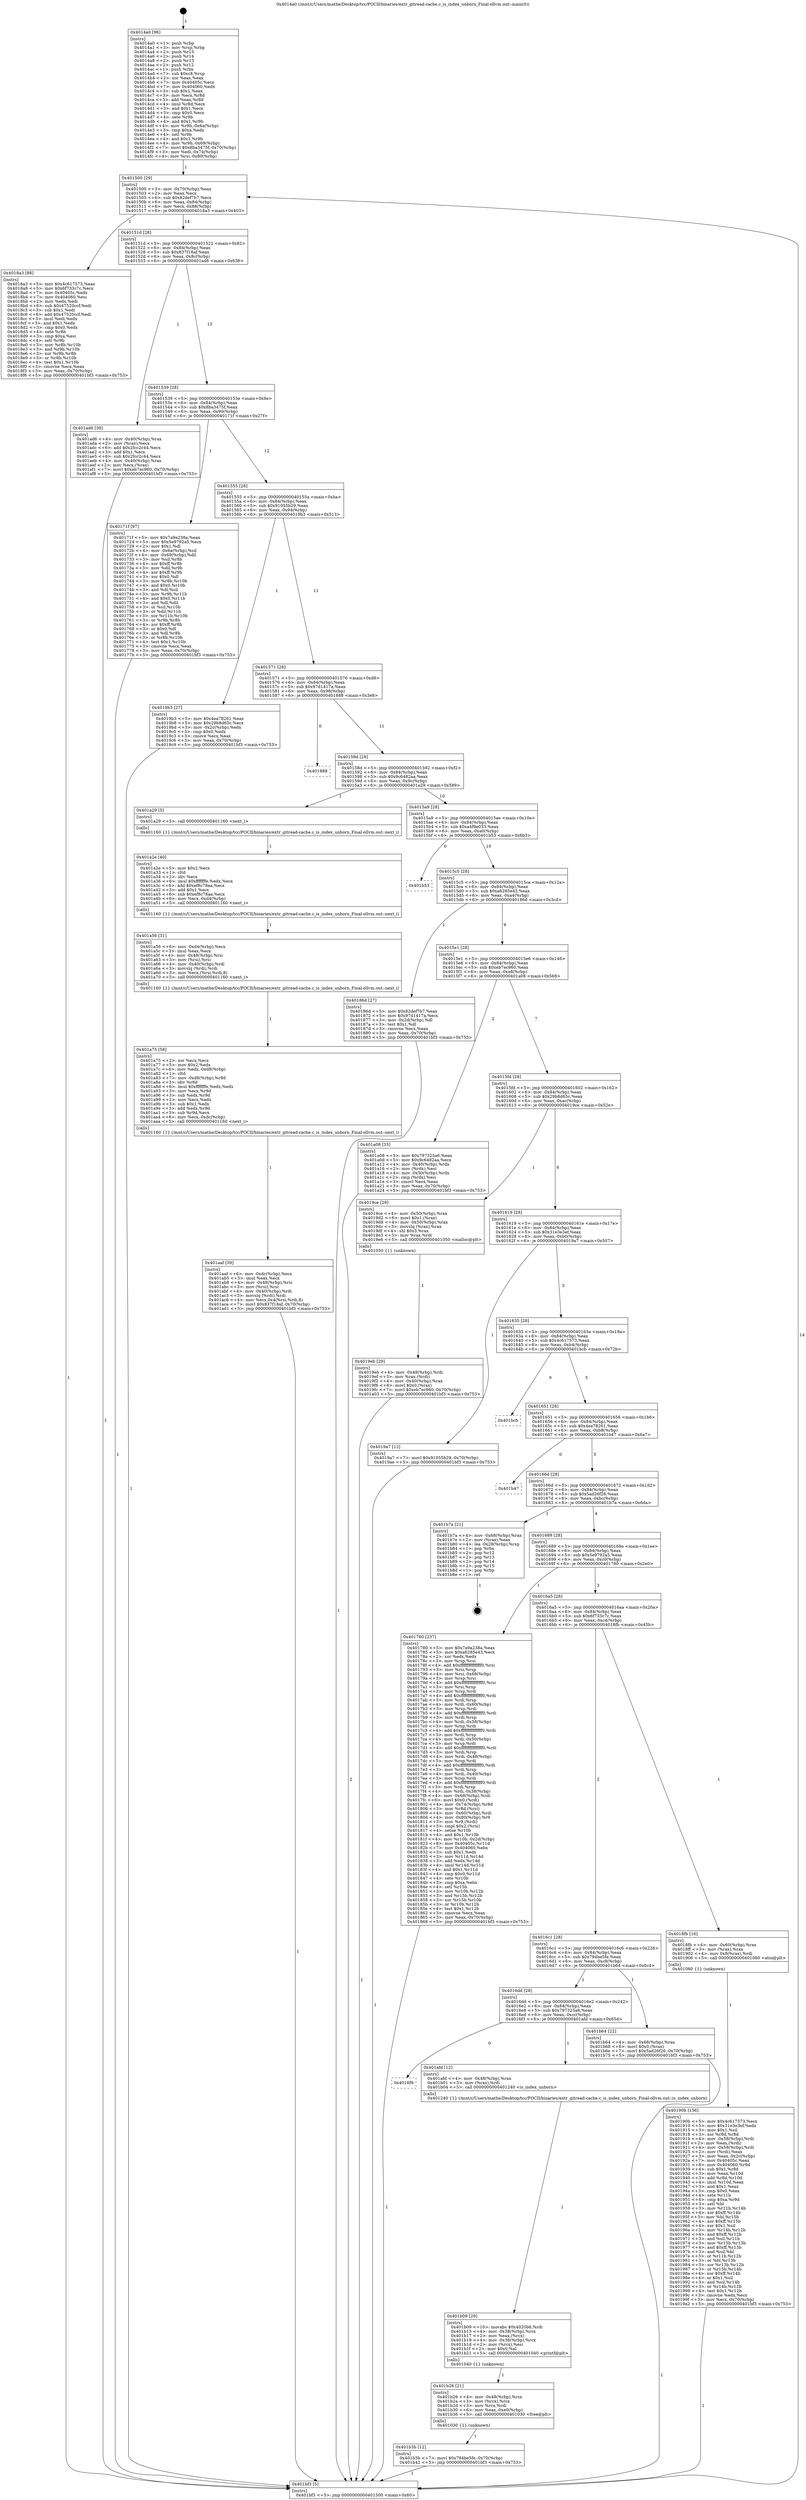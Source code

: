 digraph "0x4014a0" {
  label = "0x4014a0 (/mnt/c/Users/mathe/Desktop/tcc/POCII/binaries/extr_gitread-cache.c_is_index_unborn_Final-ollvm.out::main(0))"
  labelloc = "t"
  node[shape=record]

  Entry [label="",width=0.3,height=0.3,shape=circle,fillcolor=black,style=filled]
  "0x401500" [label="{
     0x401500 [29]\l
     | [instrs]\l
     &nbsp;&nbsp;0x401500 \<+3\>: mov -0x70(%rbp),%eax\l
     &nbsp;&nbsp;0x401503 \<+2\>: mov %eax,%ecx\l
     &nbsp;&nbsp;0x401505 \<+6\>: sub $0x82def7b7,%ecx\l
     &nbsp;&nbsp;0x40150b \<+6\>: mov %eax,-0x84(%rbp)\l
     &nbsp;&nbsp;0x401511 \<+6\>: mov %ecx,-0x88(%rbp)\l
     &nbsp;&nbsp;0x401517 \<+6\>: je 00000000004018a3 \<main+0x403\>\l
  }"]
  "0x4018a3" [label="{
     0x4018a3 [88]\l
     | [instrs]\l
     &nbsp;&nbsp;0x4018a3 \<+5\>: mov $0x4c617573,%eax\l
     &nbsp;&nbsp;0x4018a8 \<+5\>: mov $0x6f733c7c,%ecx\l
     &nbsp;&nbsp;0x4018ad \<+7\>: mov 0x40405c,%edx\l
     &nbsp;&nbsp;0x4018b4 \<+7\>: mov 0x404060,%esi\l
     &nbsp;&nbsp;0x4018bb \<+2\>: mov %edx,%edi\l
     &nbsp;&nbsp;0x4018bd \<+6\>: sub $0x47520ccf,%edi\l
     &nbsp;&nbsp;0x4018c3 \<+3\>: sub $0x1,%edi\l
     &nbsp;&nbsp;0x4018c6 \<+6\>: add $0x47520ccf,%edi\l
     &nbsp;&nbsp;0x4018cc \<+3\>: imul %edi,%edx\l
     &nbsp;&nbsp;0x4018cf \<+3\>: and $0x1,%edx\l
     &nbsp;&nbsp;0x4018d2 \<+3\>: cmp $0x0,%edx\l
     &nbsp;&nbsp;0x4018d5 \<+4\>: sete %r8b\l
     &nbsp;&nbsp;0x4018d9 \<+3\>: cmp $0xa,%esi\l
     &nbsp;&nbsp;0x4018dc \<+4\>: setl %r9b\l
     &nbsp;&nbsp;0x4018e0 \<+3\>: mov %r8b,%r10b\l
     &nbsp;&nbsp;0x4018e3 \<+3\>: and %r9b,%r10b\l
     &nbsp;&nbsp;0x4018e6 \<+3\>: xor %r9b,%r8b\l
     &nbsp;&nbsp;0x4018e9 \<+3\>: or %r8b,%r10b\l
     &nbsp;&nbsp;0x4018ec \<+4\>: test $0x1,%r10b\l
     &nbsp;&nbsp;0x4018f0 \<+3\>: cmovne %ecx,%eax\l
     &nbsp;&nbsp;0x4018f3 \<+3\>: mov %eax,-0x70(%rbp)\l
     &nbsp;&nbsp;0x4018f6 \<+5\>: jmp 0000000000401bf3 \<main+0x753\>\l
  }"]
  "0x40151d" [label="{
     0x40151d [28]\l
     | [instrs]\l
     &nbsp;&nbsp;0x40151d \<+5\>: jmp 0000000000401522 \<main+0x82\>\l
     &nbsp;&nbsp;0x401522 \<+6\>: mov -0x84(%rbp),%eax\l
     &nbsp;&nbsp;0x401528 \<+5\>: sub $0x837f18af,%eax\l
     &nbsp;&nbsp;0x40152d \<+6\>: mov %eax,-0x8c(%rbp)\l
     &nbsp;&nbsp;0x401533 \<+6\>: je 0000000000401ad6 \<main+0x636\>\l
  }"]
  Exit [label="",width=0.3,height=0.3,shape=circle,fillcolor=black,style=filled,peripheries=2]
  "0x401ad6" [label="{
     0x401ad6 [39]\l
     | [instrs]\l
     &nbsp;&nbsp;0x401ad6 \<+4\>: mov -0x40(%rbp),%rax\l
     &nbsp;&nbsp;0x401ada \<+2\>: mov (%rax),%ecx\l
     &nbsp;&nbsp;0x401adc \<+6\>: add $0x2fcc2c44,%ecx\l
     &nbsp;&nbsp;0x401ae2 \<+3\>: add $0x1,%ecx\l
     &nbsp;&nbsp;0x401ae5 \<+6\>: sub $0x2fcc2c44,%ecx\l
     &nbsp;&nbsp;0x401aeb \<+4\>: mov -0x40(%rbp),%rax\l
     &nbsp;&nbsp;0x401aef \<+2\>: mov %ecx,(%rax)\l
     &nbsp;&nbsp;0x401af1 \<+7\>: movl $0xeb7ec960,-0x70(%rbp)\l
     &nbsp;&nbsp;0x401af8 \<+5\>: jmp 0000000000401bf3 \<main+0x753\>\l
  }"]
  "0x401539" [label="{
     0x401539 [28]\l
     | [instrs]\l
     &nbsp;&nbsp;0x401539 \<+5\>: jmp 000000000040153e \<main+0x9e\>\l
     &nbsp;&nbsp;0x40153e \<+6\>: mov -0x84(%rbp),%eax\l
     &nbsp;&nbsp;0x401544 \<+5\>: sub $0x8ba3475f,%eax\l
     &nbsp;&nbsp;0x401549 \<+6\>: mov %eax,-0x90(%rbp)\l
     &nbsp;&nbsp;0x40154f \<+6\>: je 000000000040171f \<main+0x27f\>\l
  }"]
  "0x401b3b" [label="{
     0x401b3b [12]\l
     | [instrs]\l
     &nbsp;&nbsp;0x401b3b \<+7\>: movl $0x794be5fe,-0x70(%rbp)\l
     &nbsp;&nbsp;0x401b42 \<+5\>: jmp 0000000000401bf3 \<main+0x753\>\l
  }"]
  "0x40171f" [label="{
     0x40171f [97]\l
     | [instrs]\l
     &nbsp;&nbsp;0x40171f \<+5\>: mov $0x7a9a238a,%eax\l
     &nbsp;&nbsp;0x401724 \<+5\>: mov $0x5e9792a5,%ecx\l
     &nbsp;&nbsp;0x401729 \<+2\>: mov $0x1,%dl\l
     &nbsp;&nbsp;0x40172b \<+4\>: mov -0x6a(%rbp),%sil\l
     &nbsp;&nbsp;0x40172f \<+4\>: mov -0x69(%rbp),%dil\l
     &nbsp;&nbsp;0x401733 \<+3\>: mov %sil,%r8b\l
     &nbsp;&nbsp;0x401736 \<+4\>: xor $0xff,%r8b\l
     &nbsp;&nbsp;0x40173a \<+3\>: mov %dil,%r9b\l
     &nbsp;&nbsp;0x40173d \<+4\>: xor $0xff,%r9b\l
     &nbsp;&nbsp;0x401741 \<+3\>: xor $0x0,%dl\l
     &nbsp;&nbsp;0x401744 \<+3\>: mov %r8b,%r10b\l
     &nbsp;&nbsp;0x401747 \<+4\>: and $0x0,%r10b\l
     &nbsp;&nbsp;0x40174b \<+3\>: and %dl,%sil\l
     &nbsp;&nbsp;0x40174e \<+3\>: mov %r9b,%r11b\l
     &nbsp;&nbsp;0x401751 \<+4\>: and $0x0,%r11b\l
     &nbsp;&nbsp;0x401755 \<+3\>: and %dl,%dil\l
     &nbsp;&nbsp;0x401758 \<+3\>: or %sil,%r10b\l
     &nbsp;&nbsp;0x40175b \<+3\>: or %dil,%r11b\l
     &nbsp;&nbsp;0x40175e \<+3\>: xor %r11b,%r10b\l
     &nbsp;&nbsp;0x401761 \<+3\>: or %r9b,%r8b\l
     &nbsp;&nbsp;0x401764 \<+4\>: xor $0xff,%r8b\l
     &nbsp;&nbsp;0x401768 \<+3\>: or $0x0,%dl\l
     &nbsp;&nbsp;0x40176b \<+3\>: and %dl,%r8b\l
     &nbsp;&nbsp;0x40176e \<+3\>: or %r8b,%r10b\l
     &nbsp;&nbsp;0x401771 \<+4\>: test $0x1,%r10b\l
     &nbsp;&nbsp;0x401775 \<+3\>: cmovne %ecx,%eax\l
     &nbsp;&nbsp;0x401778 \<+3\>: mov %eax,-0x70(%rbp)\l
     &nbsp;&nbsp;0x40177b \<+5\>: jmp 0000000000401bf3 \<main+0x753\>\l
  }"]
  "0x401555" [label="{
     0x401555 [28]\l
     | [instrs]\l
     &nbsp;&nbsp;0x401555 \<+5\>: jmp 000000000040155a \<main+0xba\>\l
     &nbsp;&nbsp;0x40155a \<+6\>: mov -0x84(%rbp),%eax\l
     &nbsp;&nbsp;0x401560 \<+5\>: sub $0x91055b29,%eax\l
     &nbsp;&nbsp;0x401565 \<+6\>: mov %eax,-0x94(%rbp)\l
     &nbsp;&nbsp;0x40156b \<+6\>: je 00000000004019b3 \<main+0x513\>\l
  }"]
  "0x401bf3" [label="{
     0x401bf3 [5]\l
     | [instrs]\l
     &nbsp;&nbsp;0x401bf3 \<+5\>: jmp 0000000000401500 \<main+0x60\>\l
  }"]
  "0x4014a0" [label="{
     0x4014a0 [96]\l
     | [instrs]\l
     &nbsp;&nbsp;0x4014a0 \<+1\>: push %rbp\l
     &nbsp;&nbsp;0x4014a1 \<+3\>: mov %rsp,%rbp\l
     &nbsp;&nbsp;0x4014a4 \<+2\>: push %r15\l
     &nbsp;&nbsp;0x4014a6 \<+2\>: push %r14\l
     &nbsp;&nbsp;0x4014a8 \<+2\>: push %r13\l
     &nbsp;&nbsp;0x4014aa \<+2\>: push %r12\l
     &nbsp;&nbsp;0x4014ac \<+1\>: push %rbx\l
     &nbsp;&nbsp;0x4014ad \<+7\>: sub $0xc8,%rsp\l
     &nbsp;&nbsp;0x4014b4 \<+2\>: xor %eax,%eax\l
     &nbsp;&nbsp;0x4014b6 \<+7\>: mov 0x40405c,%ecx\l
     &nbsp;&nbsp;0x4014bd \<+7\>: mov 0x404060,%edx\l
     &nbsp;&nbsp;0x4014c4 \<+3\>: sub $0x1,%eax\l
     &nbsp;&nbsp;0x4014c7 \<+3\>: mov %ecx,%r8d\l
     &nbsp;&nbsp;0x4014ca \<+3\>: add %eax,%r8d\l
     &nbsp;&nbsp;0x4014cd \<+4\>: imul %r8d,%ecx\l
     &nbsp;&nbsp;0x4014d1 \<+3\>: and $0x1,%ecx\l
     &nbsp;&nbsp;0x4014d4 \<+3\>: cmp $0x0,%ecx\l
     &nbsp;&nbsp;0x4014d7 \<+4\>: sete %r9b\l
     &nbsp;&nbsp;0x4014db \<+4\>: and $0x1,%r9b\l
     &nbsp;&nbsp;0x4014df \<+4\>: mov %r9b,-0x6a(%rbp)\l
     &nbsp;&nbsp;0x4014e3 \<+3\>: cmp $0xa,%edx\l
     &nbsp;&nbsp;0x4014e6 \<+4\>: setl %r9b\l
     &nbsp;&nbsp;0x4014ea \<+4\>: and $0x1,%r9b\l
     &nbsp;&nbsp;0x4014ee \<+4\>: mov %r9b,-0x69(%rbp)\l
     &nbsp;&nbsp;0x4014f2 \<+7\>: movl $0x8ba3475f,-0x70(%rbp)\l
     &nbsp;&nbsp;0x4014f9 \<+3\>: mov %edi,-0x74(%rbp)\l
     &nbsp;&nbsp;0x4014fc \<+4\>: mov %rsi,-0x80(%rbp)\l
  }"]
  "0x401b26" [label="{
     0x401b26 [21]\l
     | [instrs]\l
     &nbsp;&nbsp;0x401b26 \<+4\>: mov -0x48(%rbp),%rcx\l
     &nbsp;&nbsp;0x401b2a \<+3\>: mov (%rcx),%rcx\l
     &nbsp;&nbsp;0x401b2d \<+3\>: mov %rcx,%rdi\l
     &nbsp;&nbsp;0x401b30 \<+6\>: mov %eax,-0xe0(%rbp)\l
     &nbsp;&nbsp;0x401b36 \<+5\>: call 0000000000401030 \<free@plt\>\l
     | [calls]\l
     &nbsp;&nbsp;0x401030 \{1\} (unknown)\l
  }"]
  "0x4019b3" [label="{
     0x4019b3 [27]\l
     | [instrs]\l
     &nbsp;&nbsp;0x4019b3 \<+5\>: mov $0x4ea78261,%eax\l
     &nbsp;&nbsp;0x4019b8 \<+5\>: mov $0x29b8d65c,%ecx\l
     &nbsp;&nbsp;0x4019bd \<+3\>: mov -0x2c(%rbp),%edx\l
     &nbsp;&nbsp;0x4019c0 \<+3\>: cmp $0x0,%edx\l
     &nbsp;&nbsp;0x4019c3 \<+3\>: cmove %ecx,%eax\l
     &nbsp;&nbsp;0x4019c6 \<+3\>: mov %eax,-0x70(%rbp)\l
     &nbsp;&nbsp;0x4019c9 \<+5\>: jmp 0000000000401bf3 \<main+0x753\>\l
  }"]
  "0x401571" [label="{
     0x401571 [28]\l
     | [instrs]\l
     &nbsp;&nbsp;0x401571 \<+5\>: jmp 0000000000401576 \<main+0xd6\>\l
     &nbsp;&nbsp;0x401576 \<+6\>: mov -0x84(%rbp),%eax\l
     &nbsp;&nbsp;0x40157c \<+5\>: sub $0x97d1417a,%eax\l
     &nbsp;&nbsp;0x401581 \<+6\>: mov %eax,-0x98(%rbp)\l
     &nbsp;&nbsp;0x401587 \<+6\>: je 0000000000401888 \<main+0x3e8\>\l
  }"]
  "0x401b09" [label="{
     0x401b09 [29]\l
     | [instrs]\l
     &nbsp;&nbsp;0x401b09 \<+10\>: movabs $0x4020b6,%rdi\l
     &nbsp;&nbsp;0x401b13 \<+4\>: mov -0x38(%rbp),%rcx\l
     &nbsp;&nbsp;0x401b17 \<+2\>: mov %eax,(%rcx)\l
     &nbsp;&nbsp;0x401b19 \<+4\>: mov -0x38(%rbp),%rcx\l
     &nbsp;&nbsp;0x401b1d \<+2\>: mov (%rcx),%esi\l
     &nbsp;&nbsp;0x401b1f \<+2\>: mov $0x0,%al\l
     &nbsp;&nbsp;0x401b21 \<+5\>: call 0000000000401040 \<printf@plt\>\l
     | [calls]\l
     &nbsp;&nbsp;0x401040 \{1\} (unknown)\l
  }"]
  "0x401888" [label="{
     0x401888\l
  }", style=dashed]
  "0x40158d" [label="{
     0x40158d [28]\l
     | [instrs]\l
     &nbsp;&nbsp;0x40158d \<+5\>: jmp 0000000000401592 \<main+0xf2\>\l
     &nbsp;&nbsp;0x401592 \<+6\>: mov -0x84(%rbp),%eax\l
     &nbsp;&nbsp;0x401598 \<+5\>: sub $0x9c6482aa,%eax\l
     &nbsp;&nbsp;0x40159d \<+6\>: mov %eax,-0x9c(%rbp)\l
     &nbsp;&nbsp;0x4015a3 \<+6\>: je 0000000000401a29 \<main+0x589\>\l
  }"]
  "0x4016f9" [label="{
     0x4016f9\l
  }", style=dashed]
  "0x401a29" [label="{
     0x401a29 [5]\l
     | [instrs]\l
     &nbsp;&nbsp;0x401a29 \<+5\>: call 0000000000401160 \<next_i\>\l
     | [calls]\l
     &nbsp;&nbsp;0x401160 \{1\} (/mnt/c/Users/mathe/Desktop/tcc/POCII/binaries/extr_gitread-cache.c_is_index_unborn_Final-ollvm.out::next_i)\l
  }"]
  "0x4015a9" [label="{
     0x4015a9 [28]\l
     | [instrs]\l
     &nbsp;&nbsp;0x4015a9 \<+5\>: jmp 00000000004015ae \<main+0x10e\>\l
     &nbsp;&nbsp;0x4015ae \<+6\>: mov -0x84(%rbp),%eax\l
     &nbsp;&nbsp;0x4015b4 \<+5\>: sub $0xa4f9e033,%eax\l
     &nbsp;&nbsp;0x4015b9 \<+6\>: mov %eax,-0xa0(%rbp)\l
     &nbsp;&nbsp;0x4015bf \<+6\>: je 0000000000401b53 \<main+0x6b3\>\l
  }"]
  "0x401afd" [label="{
     0x401afd [12]\l
     | [instrs]\l
     &nbsp;&nbsp;0x401afd \<+4\>: mov -0x48(%rbp),%rax\l
     &nbsp;&nbsp;0x401b01 \<+3\>: mov (%rax),%rdi\l
     &nbsp;&nbsp;0x401b04 \<+5\>: call 0000000000401240 \<is_index_unborn\>\l
     | [calls]\l
     &nbsp;&nbsp;0x401240 \{1\} (/mnt/c/Users/mathe/Desktop/tcc/POCII/binaries/extr_gitread-cache.c_is_index_unborn_Final-ollvm.out::is_index_unborn)\l
  }"]
  "0x401b53" [label="{
     0x401b53\l
  }", style=dashed]
  "0x4015c5" [label="{
     0x4015c5 [28]\l
     | [instrs]\l
     &nbsp;&nbsp;0x4015c5 \<+5\>: jmp 00000000004015ca \<main+0x12a\>\l
     &nbsp;&nbsp;0x4015ca \<+6\>: mov -0x84(%rbp),%eax\l
     &nbsp;&nbsp;0x4015d0 \<+5\>: sub $0xa6285e43,%eax\l
     &nbsp;&nbsp;0x4015d5 \<+6\>: mov %eax,-0xa4(%rbp)\l
     &nbsp;&nbsp;0x4015db \<+6\>: je 000000000040186d \<main+0x3cd\>\l
  }"]
  "0x4016dd" [label="{
     0x4016dd [28]\l
     | [instrs]\l
     &nbsp;&nbsp;0x4016dd \<+5\>: jmp 00000000004016e2 \<main+0x242\>\l
     &nbsp;&nbsp;0x4016e2 \<+6\>: mov -0x84(%rbp),%eax\l
     &nbsp;&nbsp;0x4016e8 \<+5\>: sub $0x797325a6,%eax\l
     &nbsp;&nbsp;0x4016ed \<+6\>: mov %eax,-0xcc(%rbp)\l
     &nbsp;&nbsp;0x4016f3 \<+6\>: je 0000000000401afd \<main+0x65d\>\l
  }"]
  "0x40186d" [label="{
     0x40186d [27]\l
     | [instrs]\l
     &nbsp;&nbsp;0x40186d \<+5\>: mov $0x82def7b7,%eax\l
     &nbsp;&nbsp;0x401872 \<+5\>: mov $0x97d1417a,%ecx\l
     &nbsp;&nbsp;0x401877 \<+3\>: mov -0x2d(%rbp),%dl\l
     &nbsp;&nbsp;0x40187a \<+3\>: test $0x1,%dl\l
     &nbsp;&nbsp;0x40187d \<+3\>: cmovne %ecx,%eax\l
     &nbsp;&nbsp;0x401880 \<+3\>: mov %eax,-0x70(%rbp)\l
     &nbsp;&nbsp;0x401883 \<+5\>: jmp 0000000000401bf3 \<main+0x753\>\l
  }"]
  "0x4015e1" [label="{
     0x4015e1 [28]\l
     | [instrs]\l
     &nbsp;&nbsp;0x4015e1 \<+5\>: jmp 00000000004015e6 \<main+0x146\>\l
     &nbsp;&nbsp;0x4015e6 \<+6\>: mov -0x84(%rbp),%eax\l
     &nbsp;&nbsp;0x4015ec \<+5\>: sub $0xeb7ec960,%eax\l
     &nbsp;&nbsp;0x4015f1 \<+6\>: mov %eax,-0xa8(%rbp)\l
     &nbsp;&nbsp;0x4015f7 \<+6\>: je 0000000000401a08 \<main+0x568\>\l
  }"]
  "0x401b64" [label="{
     0x401b64 [22]\l
     | [instrs]\l
     &nbsp;&nbsp;0x401b64 \<+4\>: mov -0x68(%rbp),%rax\l
     &nbsp;&nbsp;0x401b68 \<+6\>: movl $0x0,(%rax)\l
     &nbsp;&nbsp;0x401b6e \<+7\>: movl $0x5ad26f26,-0x70(%rbp)\l
     &nbsp;&nbsp;0x401b75 \<+5\>: jmp 0000000000401bf3 \<main+0x753\>\l
  }"]
  "0x401a08" [label="{
     0x401a08 [33]\l
     | [instrs]\l
     &nbsp;&nbsp;0x401a08 \<+5\>: mov $0x797325a6,%eax\l
     &nbsp;&nbsp;0x401a0d \<+5\>: mov $0x9c6482aa,%ecx\l
     &nbsp;&nbsp;0x401a12 \<+4\>: mov -0x40(%rbp),%rdx\l
     &nbsp;&nbsp;0x401a16 \<+2\>: mov (%rdx),%esi\l
     &nbsp;&nbsp;0x401a18 \<+4\>: mov -0x50(%rbp),%rdx\l
     &nbsp;&nbsp;0x401a1c \<+2\>: cmp (%rdx),%esi\l
     &nbsp;&nbsp;0x401a1e \<+3\>: cmovl %ecx,%eax\l
     &nbsp;&nbsp;0x401a21 \<+3\>: mov %eax,-0x70(%rbp)\l
     &nbsp;&nbsp;0x401a24 \<+5\>: jmp 0000000000401bf3 \<main+0x753\>\l
  }"]
  "0x4015fd" [label="{
     0x4015fd [28]\l
     | [instrs]\l
     &nbsp;&nbsp;0x4015fd \<+5\>: jmp 0000000000401602 \<main+0x162\>\l
     &nbsp;&nbsp;0x401602 \<+6\>: mov -0x84(%rbp),%eax\l
     &nbsp;&nbsp;0x401608 \<+5\>: sub $0x29b8d65c,%eax\l
     &nbsp;&nbsp;0x40160d \<+6\>: mov %eax,-0xac(%rbp)\l
     &nbsp;&nbsp;0x401613 \<+6\>: je 00000000004019ce \<main+0x52e\>\l
  }"]
  "0x401aaf" [label="{
     0x401aaf [39]\l
     | [instrs]\l
     &nbsp;&nbsp;0x401aaf \<+6\>: mov -0xdc(%rbp),%ecx\l
     &nbsp;&nbsp;0x401ab5 \<+3\>: imul %eax,%ecx\l
     &nbsp;&nbsp;0x401ab8 \<+4\>: mov -0x48(%rbp),%rsi\l
     &nbsp;&nbsp;0x401abc \<+3\>: mov (%rsi),%rsi\l
     &nbsp;&nbsp;0x401abf \<+4\>: mov -0x40(%rbp),%rdi\l
     &nbsp;&nbsp;0x401ac3 \<+3\>: movslq (%rdi),%rdi\l
     &nbsp;&nbsp;0x401ac6 \<+4\>: mov %ecx,0x4(%rsi,%rdi,8)\l
     &nbsp;&nbsp;0x401aca \<+7\>: movl $0x837f18af,-0x70(%rbp)\l
     &nbsp;&nbsp;0x401ad1 \<+5\>: jmp 0000000000401bf3 \<main+0x753\>\l
  }"]
  "0x4019ce" [label="{
     0x4019ce [29]\l
     | [instrs]\l
     &nbsp;&nbsp;0x4019ce \<+4\>: mov -0x50(%rbp),%rax\l
     &nbsp;&nbsp;0x4019d2 \<+6\>: movl $0x1,(%rax)\l
     &nbsp;&nbsp;0x4019d8 \<+4\>: mov -0x50(%rbp),%rax\l
     &nbsp;&nbsp;0x4019dc \<+3\>: movslq (%rax),%rax\l
     &nbsp;&nbsp;0x4019df \<+4\>: shl $0x3,%rax\l
     &nbsp;&nbsp;0x4019e3 \<+3\>: mov %rax,%rdi\l
     &nbsp;&nbsp;0x4019e6 \<+5\>: call 0000000000401050 \<malloc@plt\>\l
     | [calls]\l
     &nbsp;&nbsp;0x401050 \{1\} (unknown)\l
  }"]
  "0x401619" [label="{
     0x401619 [28]\l
     | [instrs]\l
     &nbsp;&nbsp;0x401619 \<+5\>: jmp 000000000040161e \<main+0x17e\>\l
     &nbsp;&nbsp;0x40161e \<+6\>: mov -0x84(%rbp),%eax\l
     &nbsp;&nbsp;0x401624 \<+5\>: sub $0x31e3e3ef,%eax\l
     &nbsp;&nbsp;0x401629 \<+6\>: mov %eax,-0xb0(%rbp)\l
     &nbsp;&nbsp;0x40162f \<+6\>: je 00000000004019a7 \<main+0x507\>\l
  }"]
  "0x401a75" [label="{
     0x401a75 [58]\l
     | [instrs]\l
     &nbsp;&nbsp;0x401a75 \<+2\>: xor %ecx,%ecx\l
     &nbsp;&nbsp;0x401a77 \<+5\>: mov $0x2,%edx\l
     &nbsp;&nbsp;0x401a7c \<+6\>: mov %edx,-0xd8(%rbp)\l
     &nbsp;&nbsp;0x401a82 \<+1\>: cltd\l
     &nbsp;&nbsp;0x401a83 \<+7\>: mov -0xd8(%rbp),%r8d\l
     &nbsp;&nbsp;0x401a8a \<+3\>: idiv %r8d\l
     &nbsp;&nbsp;0x401a8d \<+6\>: imul $0xfffffffe,%edx,%edx\l
     &nbsp;&nbsp;0x401a93 \<+3\>: mov %ecx,%r9d\l
     &nbsp;&nbsp;0x401a96 \<+3\>: sub %edx,%r9d\l
     &nbsp;&nbsp;0x401a99 \<+2\>: mov %ecx,%edx\l
     &nbsp;&nbsp;0x401a9b \<+3\>: sub $0x1,%edx\l
     &nbsp;&nbsp;0x401a9e \<+3\>: add %edx,%r9d\l
     &nbsp;&nbsp;0x401aa1 \<+3\>: sub %r9d,%ecx\l
     &nbsp;&nbsp;0x401aa4 \<+6\>: mov %ecx,-0xdc(%rbp)\l
     &nbsp;&nbsp;0x401aaa \<+5\>: call 0000000000401160 \<next_i\>\l
     | [calls]\l
     &nbsp;&nbsp;0x401160 \{1\} (/mnt/c/Users/mathe/Desktop/tcc/POCII/binaries/extr_gitread-cache.c_is_index_unborn_Final-ollvm.out::next_i)\l
  }"]
  "0x4019a7" [label="{
     0x4019a7 [12]\l
     | [instrs]\l
     &nbsp;&nbsp;0x4019a7 \<+7\>: movl $0x91055b29,-0x70(%rbp)\l
     &nbsp;&nbsp;0x4019ae \<+5\>: jmp 0000000000401bf3 \<main+0x753\>\l
  }"]
  "0x401635" [label="{
     0x401635 [28]\l
     | [instrs]\l
     &nbsp;&nbsp;0x401635 \<+5\>: jmp 000000000040163a \<main+0x19a\>\l
     &nbsp;&nbsp;0x40163a \<+6\>: mov -0x84(%rbp),%eax\l
     &nbsp;&nbsp;0x401640 \<+5\>: sub $0x4c617573,%eax\l
     &nbsp;&nbsp;0x401645 \<+6\>: mov %eax,-0xb4(%rbp)\l
     &nbsp;&nbsp;0x40164b \<+6\>: je 0000000000401bcb \<main+0x72b\>\l
  }"]
  "0x401a56" [label="{
     0x401a56 [31]\l
     | [instrs]\l
     &nbsp;&nbsp;0x401a56 \<+6\>: mov -0xd4(%rbp),%ecx\l
     &nbsp;&nbsp;0x401a5c \<+3\>: imul %eax,%ecx\l
     &nbsp;&nbsp;0x401a5f \<+4\>: mov -0x48(%rbp),%rsi\l
     &nbsp;&nbsp;0x401a63 \<+3\>: mov (%rsi),%rsi\l
     &nbsp;&nbsp;0x401a66 \<+4\>: mov -0x40(%rbp),%rdi\l
     &nbsp;&nbsp;0x401a6a \<+3\>: movslq (%rdi),%rdi\l
     &nbsp;&nbsp;0x401a6d \<+3\>: mov %ecx,(%rsi,%rdi,8)\l
     &nbsp;&nbsp;0x401a70 \<+5\>: call 0000000000401160 \<next_i\>\l
     | [calls]\l
     &nbsp;&nbsp;0x401160 \{1\} (/mnt/c/Users/mathe/Desktop/tcc/POCII/binaries/extr_gitread-cache.c_is_index_unborn_Final-ollvm.out::next_i)\l
  }"]
  "0x401bcb" [label="{
     0x401bcb\l
  }", style=dashed]
  "0x401651" [label="{
     0x401651 [28]\l
     | [instrs]\l
     &nbsp;&nbsp;0x401651 \<+5\>: jmp 0000000000401656 \<main+0x1b6\>\l
     &nbsp;&nbsp;0x401656 \<+6\>: mov -0x84(%rbp),%eax\l
     &nbsp;&nbsp;0x40165c \<+5\>: sub $0x4ea78261,%eax\l
     &nbsp;&nbsp;0x401661 \<+6\>: mov %eax,-0xb8(%rbp)\l
     &nbsp;&nbsp;0x401667 \<+6\>: je 0000000000401b47 \<main+0x6a7\>\l
  }"]
  "0x401a2e" [label="{
     0x401a2e [40]\l
     | [instrs]\l
     &nbsp;&nbsp;0x401a2e \<+5\>: mov $0x2,%ecx\l
     &nbsp;&nbsp;0x401a33 \<+1\>: cltd\l
     &nbsp;&nbsp;0x401a34 \<+2\>: idiv %ecx\l
     &nbsp;&nbsp;0x401a36 \<+6\>: imul $0xfffffffe,%edx,%ecx\l
     &nbsp;&nbsp;0x401a3c \<+6\>: add $0xef8c78aa,%ecx\l
     &nbsp;&nbsp;0x401a42 \<+3\>: add $0x1,%ecx\l
     &nbsp;&nbsp;0x401a45 \<+6\>: sub $0xef8c78aa,%ecx\l
     &nbsp;&nbsp;0x401a4b \<+6\>: mov %ecx,-0xd4(%rbp)\l
     &nbsp;&nbsp;0x401a51 \<+5\>: call 0000000000401160 \<next_i\>\l
     | [calls]\l
     &nbsp;&nbsp;0x401160 \{1\} (/mnt/c/Users/mathe/Desktop/tcc/POCII/binaries/extr_gitread-cache.c_is_index_unborn_Final-ollvm.out::next_i)\l
  }"]
  "0x401b47" [label="{
     0x401b47\l
  }", style=dashed]
  "0x40166d" [label="{
     0x40166d [28]\l
     | [instrs]\l
     &nbsp;&nbsp;0x40166d \<+5\>: jmp 0000000000401672 \<main+0x1d2\>\l
     &nbsp;&nbsp;0x401672 \<+6\>: mov -0x84(%rbp),%eax\l
     &nbsp;&nbsp;0x401678 \<+5\>: sub $0x5ad26f26,%eax\l
     &nbsp;&nbsp;0x40167d \<+6\>: mov %eax,-0xbc(%rbp)\l
     &nbsp;&nbsp;0x401683 \<+6\>: je 0000000000401b7a \<main+0x6da\>\l
  }"]
  "0x4019eb" [label="{
     0x4019eb [29]\l
     | [instrs]\l
     &nbsp;&nbsp;0x4019eb \<+4\>: mov -0x48(%rbp),%rdi\l
     &nbsp;&nbsp;0x4019ef \<+3\>: mov %rax,(%rdi)\l
     &nbsp;&nbsp;0x4019f2 \<+4\>: mov -0x40(%rbp),%rax\l
     &nbsp;&nbsp;0x4019f6 \<+6\>: movl $0x0,(%rax)\l
     &nbsp;&nbsp;0x4019fc \<+7\>: movl $0xeb7ec960,-0x70(%rbp)\l
     &nbsp;&nbsp;0x401a03 \<+5\>: jmp 0000000000401bf3 \<main+0x753\>\l
  }"]
  "0x401b7a" [label="{
     0x401b7a [21]\l
     | [instrs]\l
     &nbsp;&nbsp;0x401b7a \<+4\>: mov -0x68(%rbp),%rax\l
     &nbsp;&nbsp;0x401b7e \<+2\>: mov (%rax),%eax\l
     &nbsp;&nbsp;0x401b80 \<+4\>: lea -0x28(%rbp),%rsp\l
     &nbsp;&nbsp;0x401b84 \<+1\>: pop %rbx\l
     &nbsp;&nbsp;0x401b85 \<+2\>: pop %r12\l
     &nbsp;&nbsp;0x401b87 \<+2\>: pop %r13\l
     &nbsp;&nbsp;0x401b89 \<+2\>: pop %r14\l
     &nbsp;&nbsp;0x401b8b \<+2\>: pop %r15\l
     &nbsp;&nbsp;0x401b8d \<+1\>: pop %rbp\l
     &nbsp;&nbsp;0x401b8e \<+1\>: ret\l
  }"]
  "0x401689" [label="{
     0x401689 [28]\l
     | [instrs]\l
     &nbsp;&nbsp;0x401689 \<+5\>: jmp 000000000040168e \<main+0x1ee\>\l
     &nbsp;&nbsp;0x40168e \<+6\>: mov -0x84(%rbp),%eax\l
     &nbsp;&nbsp;0x401694 \<+5\>: sub $0x5e9792a5,%eax\l
     &nbsp;&nbsp;0x401699 \<+6\>: mov %eax,-0xc0(%rbp)\l
     &nbsp;&nbsp;0x40169f \<+6\>: je 0000000000401780 \<main+0x2e0\>\l
  }"]
  "0x40190b" [label="{
     0x40190b [156]\l
     | [instrs]\l
     &nbsp;&nbsp;0x40190b \<+5\>: mov $0x4c617573,%ecx\l
     &nbsp;&nbsp;0x401910 \<+5\>: mov $0x31e3e3ef,%edx\l
     &nbsp;&nbsp;0x401915 \<+3\>: mov $0x1,%sil\l
     &nbsp;&nbsp;0x401918 \<+3\>: xor %r8d,%r8d\l
     &nbsp;&nbsp;0x40191b \<+4\>: mov -0x58(%rbp),%rdi\l
     &nbsp;&nbsp;0x40191f \<+2\>: mov %eax,(%rdi)\l
     &nbsp;&nbsp;0x401921 \<+4\>: mov -0x58(%rbp),%rdi\l
     &nbsp;&nbsp;0x401925 \<+2\>: mov (%rdi),%eax\l
     &nbsp;&nbsp;0x401927 \<+3\>: mov %eax,-0x2c(%rbp)\l
     &nbsp;&nbsp;0x40192a \<+7\>: mov 0x40405c,%eax\l
     &nbsp;&nbsp;0x401931 \<+8\>: mov 0x404060,%r9d\l
     &nbsp;&nbsp;0x401939 \<+4\>: sub $0x1,%r8d\l
     &nbsp;&nbsp;0x40193d \<+3\>: mov %eax,%r10d\l
     &nbsp;&nbsp;0x401940 \<+3\>: add %r8d,%r10d\l
     &nbsp;&nbsp;0x401943 \<+4\>: imul %r10d,%eax\l
     &nbsp;&nbsp;0x401947 \<+3\>: and $0x1,%eax\l
     &nbsp;&nbsp;0x40194a \<+3\>: cmp $0x0,%eax\l
     &nbsp;&nbsp;0x40194d \<+4\>: sete %r11b\l
     &nbsp;&nbsp;0x401951 \<+4\>: cmp $0xa,%r9d\l
     &nbsp;&nbsp;0x401955 \<+3\>: setl %bl\l
     &nbsp;&nbsp;0x401958 \<+3\>: mov %r11b,%r14b\l
     &nbsp;&nbsp;0x40195b \<+4\>: xor $0xff,%r14b\l
     &nbsp;&nbsp;0x40195f \<+3\>: mov %bl,%r15b\l
     &nbsp;&nbsp;0x401962 \<+4\>: xor $0xff,%r15b\l
     &nbsp;&nbsp;0x401966 \<+4\>: xor $0x1,%sil\l
     &nbsp;&nbsp;0x40196a \<+3\>: mov %r14b,%r12b\l
     &nbsp;&nbsp;0x40196d \<+4\>: and $0xff,%r12b\l
     &nbsp;&nbsp;0x401971 \<+3\>: and %sil,%r11b\l
     &nbsp;&nbsp;0x401974 \<+3\>: mov %r15b,%r13b\l
     &nbsp;&nbsp;0x401977 \<+4\>: and $0xff,%r13b\l
     &nbsp;&nbsp;0x40197b \<+3\>: and %sil,%bl\l
     &nbsp;&nbsp;0x40197e \<+3\>: or %r11b,%r12b\l
     &nbsp;&nbsp;0x401981 \<+3\>: or %bl,%r13b\l
     &nbsp;&nbsp;0x401984 \<+3\>: xor %r13b,%r12b\l
     &nbsp;&nbsp;0x401987 \<+3\>: or %r15b,%r14b\l
     &nbsp;&nbsp;0x40198a \<+4\>: xor $0xff,%r14b\l
     &nbsp;&nbsp;0x40198e \<+4\>: or $0x1,%sil\l
     &nbsp;&nbsp;0x401992 \<+3\>: and %sil,%r14b\l
     &nbsp;&nbsp;0x401995 \<+3\>: or %r14b,%r12b\l
     &nbsp;&nbsp;0x401998 \<+4\>: test $0x1,%r12b\l
     &nbsp;&nbsp;0x40199c \<+3\>: cmovne %edx,%ecx\l
     &nbsp;&nbsp;0x40199f \<+3\>: mov %ecx,-0x70(%rbp)\l
     &nbsp;&nbsp;0x4019a2 \<+5\>: jmp 0000000000401bf3 \<main+0x753\>\l
  }"]
  "0x401780" [label="{
     0x401780 [237]\l
     | [instrs]\l
     &nbsp;&nbsp;0x401780 \<+5\>: mov $0x7a9a238a,%eax\l
     &nbsp;&nbsp;0x401785 \<+5\>: mov $0xa6285e43,%ecx\l
     &nbsp;&nbsp;0x40178a \<+2\>: xor %edx,%edx\l
     &nbsp;&nbsp;0x40178c \<+3\>: mov %rsp,%rsi\l
     &nbsp;&nbsp;0x40178f \<+4\>: add $0xfffffffffffffff0,%rsi\l
     &nbsp;&nbsp;0x401793 \<+3\>: mov %rsi,%rsp\l
     &nbsp;&nbsp;0x401796 \<+4\>: mov %rsi,-0x68(%rbp)\l
     &nbsp;&nbsp;0x40179a \<+3\>: mov %rsp,%rsi\l
     &nbsp;&nbsp;0x40179d \<+4\>: add $0xfffffffffffffff0,%rsi\l
     &nbsp;&nbsp;0x4017a1 \<+3\>: mov %rsi,%rsp\l
     &nbsp;&nbsp;0x4017a4 \<+3\>: mov %rsp,%rdi\l
     &nbsp;&nbsp;0x4017a7 \<+4\>: add $0xfffffffffffffff0,%rdi\l
     &nbsp;&nbsp;0x4017ab \<+3\>: mov %rdi,%rsp\l
     &nbsp;&nbsp;0x4017ae \<+4\>: mov %rdi,-0x60(%rbp)\l
     &nbsp;&nbsp;0x4017b2 \<+3\>: mov %rsp,%rdi\l
     &nbsp;&nbsp;0x4017b5 \<+4\>: add $0xfffffffffffffff0,%rdi\l
     &nbsp;&nbsp;0x4017b9 \<+3\>: mov %rdi,%rsp\l
     &nbsp;&nbsp;0x4017bc \<+4\>: mov %rdi,-0x58(%rbp)\l
     &nbsp;&nbsp;0x4017c0 \<+3\>: mov %rsp,%rdi\l
     &nbsp;&nbsp;0x4017c3 \<+4\>: add $0xfffffffffffffff0,%rdi\l
     &nbsp;&nbsp;0x4017c7 \<+3\>: mov %rdi,%rsp\l
     &nbsp;&nbsp;0x4017ca \<+4\>: mov %rdi,-0x50(%rbp)\l
     &nbsp;&nbsp;0x4017ce \<+3\>: mov %rsp,%rdi\l
     &nbsp;&nbsp;0x4017d1 \<+4\>: add $0xfffffffffffffff0,%rdi\l
     &nbsp;&nbsp;0x4017d5 \<+3\>: mov %rdi,%rsp\l
     &nbsp;&nbsp;0x4017d8 \<+4\>: mov %rdi,-0x48(%rbp)\l
     &nbsp;&nbsp;0x4017dc \<+3\>: mov %rsp,%rdi\l
     &nbsp;&nbsp;0x4017df \<+4\>: add $0xfffffffffffffff0,%rdi\l
     &nbsp;&nbsp;0x4017e3 \<+3\>: mov %rdi,%rsp\l
     &nbsp;&nbsp;0x4017e6 \<+4\>: mov %rdi,-0x40(%rbp)\l
     &nbsp;&nbsp;0x4017ea \<+3\>: mov %rsp,%rdi\l
     &nbsp;&nbsp;0x4017ed \<+4\>: add $0xfffffffffffffff0,%rdi\l
     &nbsp;&nbsp;0x4017f1 \<+3\>: mov %rdi,%rsp\l
     &nbsp;&nbsp;0x4017f4 \<+4\>: mov %rdi,-0x38(%rbp)\l
     &nbsp;&nbsp;0x4017f8 \<+4\>: mov -0x68(%rbp),%rdi\l
     &nbsp;&nbsp;0x4017fc \<+6\>: movl $0x0,(%rdi)\l
     &nbsp;&nbsp;0x401802 \<+4\>: mov -0x74(%rbp),%r8d\l
     &nbsp;&nbsp;0x401806 \<+3\>: mov %r8d,(%rsi)\l
     &nbsp;&nbsp;0x401809 \<+4\>: mov -0x60(%rbp),%rdi\l
     &nbsp;&nbsp;0x40180d \<+4\>: mov -0x80(%rbp),%r9\l
     &nbsp;&nbsp;0x401811 \<+3\>: mov %r9,(%rdi)\l
     &nbsp;&nbsp;0x401814 \<+3\>: cmpl $0x2,(%rsi)\l
     &nbsp;&nbsp;0x401817 \<+4\>: setne %r10b\l
     &nbsp;&nbsp;0x40181b \<+4\>: and $0x1,%r10b\l
     &nbsp;&nbsp;0x40181f \<+4\>: mov %r10b,-0x2d(%rbp)\l
     &nbsp;&nbsp;0x401823 \<+8\>: mov 0x40405c,%r11d\l
     &nbsp;&nbsp;0x40182b \<+7\>: mov 0x404060,%ebx\l
     &nbsp;&nbsp;0x401832 \<+3\>: sub $0x1,%edx\l
     &nbsp;&nbsp;0x401835 \<+3\>: mov %r11d,%r14d\l
     &nbsp;&nbsp;0x401838 \<+3\>: add %edx,%r14d\l
     &nbsp;&nbsp;0x40183b \<+4\>: imul %r14d,%r11d\l
     &nbsp;&nbsp;0x40183f \<+4\>: and $0x1,%r11d\l
     &nbsp;&nbsp;0x401843 \<+4\>: cmp $0x0,%r11d\l
     &nbsp;&nbsp;0x401847 \<+4\>: sete %r10b\l
     &nbsp;&nbsp;0x40184b \<+3\>: cmp $0xa,%ebx\l
     &nbsp;&nbsp;0x40184e \<+4\>: setl %r15b\l
     &nbsp;&nbsp;0x401852 \<+3\>: mov %r10b,%r12b\l
     &nbsp;&nbsp;0x401855 \<+3\>: and %r15b,%r12b\l
     &nbsp;&nbsp;0x401858 \<+3\>: xor %r15b,%r10b\l
     &nbsp;&nbsp;0x40185b \<+3\>: or %r10b,%r12b\l
     &nbsp;&nbsp;0x40185e \<+4\>: test $0x1,%r12b\l
     &nbsp;&nbsp;0x401862 \<+3\>: cmovne %ecx,%eax\l
     &nbsp;&nbsp;0x401865 \<+3\>: mov %eax,-0x70(%rbp)\l
     &nbsp;&nbsp;0x401868 \<+5\>: jmp 0000000000401bf3 \<main+0x753\>\l
  }"]
  "0x4016a5" [label="{
     0x4016a5 [28]\l
     | [instrs]\l
     &nbsp;&nbsp;0x4016a5 \<+5\>: jmp 00000000004016aa \<main+0x20a\>\l
     &nbsp;&nbsp;0x4016aa \<+6\>: mov -0x84(%rbp),%eax\l
     &nbsp;&nbsp;0x4016b0 \<+5\>: sub $0x6f733c7c,%eax\l
     &nbsp;&nbsp;0x4016b5 \<+6\>: mov %eax,-0xc4(%rbp)\l
     &nbsp;&nbsp;0x4016bb \<+6\>: je 00000000004018fb \<main+0x45b\>\l
  }"]
  "0x4016c1" [label="{
     0x4016c1 [28]\l
     | [instrs]\l
     &nbsp;&nbsp;0x4016c1 \<+5\>: jmp 00000000004016c6 \<main+0x226\>\l
     &nbsp;&nbsp;0x4016c6 \<+6\>: mov -0x84(%rbp),%eax\l
     &nbsp;&nbsp;0x4016cc \<+5\>: sub $0x794be5fe,%eax\l
     &nbsp;&nbsp;0x4016d1 \<+6\>: mov %eax,-0xc8(%rbp)\l
     &nbsp;&nbsp;0x4016d7 \<+6\>: je 0000000000401b64 \<main+0x6c4\>\l
  }"]
  "0x4018fb" [label="{
     0x4018fb [16]\l
     | [instrs]\l
     &nbsp;&nbsp;0x4018fb \<+4\>: mov -0x60(%rbp),%rax\l
     &nbsp;&nbsp;0x4018ff \<+3\>: mov (%rax),%rax\l
     &nbsp;&nbsp;0x401902 \<+4\>: mov 0x8(%rax),%rdi\l
     &nbsp;&nbsp;0x401906 \<+5\>: call 0000000000401060 \<atoi@plt\>\l
     | [calls]\l
     &nbsp;&nbsp;0x401060 \{1\} (unknown)\l
  }"]
  Entry -> "0x4014a0" [label=" 1"]
  "0x401500" -> "0x4018a3" [label=" 1"]
  "0x401500" -> "0x40151d" [label=" 14"]
  "0x401b7a" -> Exit [label=" 1"]
  "0x40151d" -> "0x401ad6" [label=" 1"]
  "0x40151d" -> "0x401539" [label=" 13"]
  "0x401b64" -> "0x401bf3" [label=" 1"]
  "0x401539" -> "0x40171f" [label=" 1"]
  "0x401539" -> "0x401555" [label=" 12"]
  "0x40171f" -> "0x401bf3" [label=" 1"]
  "0x4014a0" -> "0x401500" [label=" 1"]
  "0x401bf3" -> "0x401500" [label=" 14"]
  "0x401b3b" -> "0x401bf3" [label=" 1"]
  "0x401555" -> "0x4019b3" [label=" 1"]
  "0x401555" -> "0x401571" [label=" 11"]
  "0x401b26" -> "0x401b3b" [label=" 1"]
  "0x401571" -> "0x401888" [label=" 0"]
  "0x401571" -> "0x40158d" [label=" 11"]
  "0x401b09" -> "0x401b26" [label=" 1"]
  "0x40158d" -> "0x401a29" [label=" 1"]
  "0x40158d" -> "0x4015a9" [label=" 10"]
  "0x401afd" -> "0x401b09" [label=" 1"]
  "0x4015a9" -> "0x401b53" [label=" 0"]
  "0x4015a9" -> "0x4015c5" [label=" 10"]
  "0x4016dd" -> "0x4016f9" [label=" 0"]
  "0x4015c5" -> "0x40186d" [label=" 1"]
  "0x4015c5" -> "0x4015e1" [label=" 9"]
  "0x4016dd" -> "0x401afd" [label=" 1"]
  "0x4015e1" -> "0x401a08" [label=" 2"]
  "0x4015e1" -> "0x4015fd" [label=" 7"]
  "0x4016c1" -> "0x4016dd" [label=" 1"]
  "0x4015fd" -> "0x4019ce" [label=" 1"]
  "0x4015fd" -> "0x401619" [label=" 6"]
  "0x4016c1" -> "0x401b64" [label=" 1"]
  "0x401619" -> "0x4019a7" [label=" 1"]
  "0x401619" -> "0x401635" [label=" 5"]
  "0x401ad6" -> "0x401bf3" [label=" 1"]
  "0x401635" -> "0x401bcb" [label=" 0"]
  "0x401635" -> "0x401651" [label=" 5"]
  "0x401aaf" -> "0x401bf3" [label=" 1"]
  "0x401651" -> "0x401b47" [label=" 0"]
  "0x401651" -> "0x40166d" [label=" 5"]
  "0x401a75" -> "0x401aaf" [label=" 1"]
  "0x40166d" -> "0x401b7a" [label=" 1"]
  "0x40166d" -> "0x401689" [label=" 4"]
  "0x401a56" -> "0x401a75" [label=" 1"]
  "0x401689" -> "0x401780" [label=" 1"]
  "0x401689" -> "0x4016a5" [label=" 3"]
  "0x401a2e" -> "0x401a56" [label=" 1"]
  "0x401780" -> "0x401bf3" [label=" 1"]
  "0x40186d" -> "0x401bf3" [label=" 1"]
  "0x4018a3" -> "0x401bf3" [label=" 1"]
  "0x401a29" -> "0x401a2e" [label=" 1"]
  "0x4016a5" -> "0x4018fb" [label=" 1"]
  "0x4016a5" -> "0x4016c1" [label=" 2"]
  "0x4018fb" -> "0x40190b" [label=" 1"]
  "0x40190b" -> "0x401bf3" [label=" 1"]
  "0x4019a7" -> "0x401bf3" [label=" 1"]
  "0x4019b3" -> "0x401bf3" [label=" 1"]
  "0x4019ce" -> "0x4019eb" [label=" 1"]
  "0x4019eb" -> "0x401bf3" [label=" 1"]
  "0x401a08" -> "0x401bf3" [label=" 2"]
}
